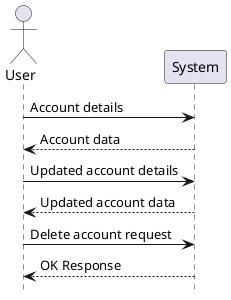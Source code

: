 @startuml
hide footbox
actor User

User -> System: Account details
System --> User: Account data
User -> System: Updated account details
System --> User: Updated account data
User -> System: Delete account request
System --> User: OK Response

@enduml
